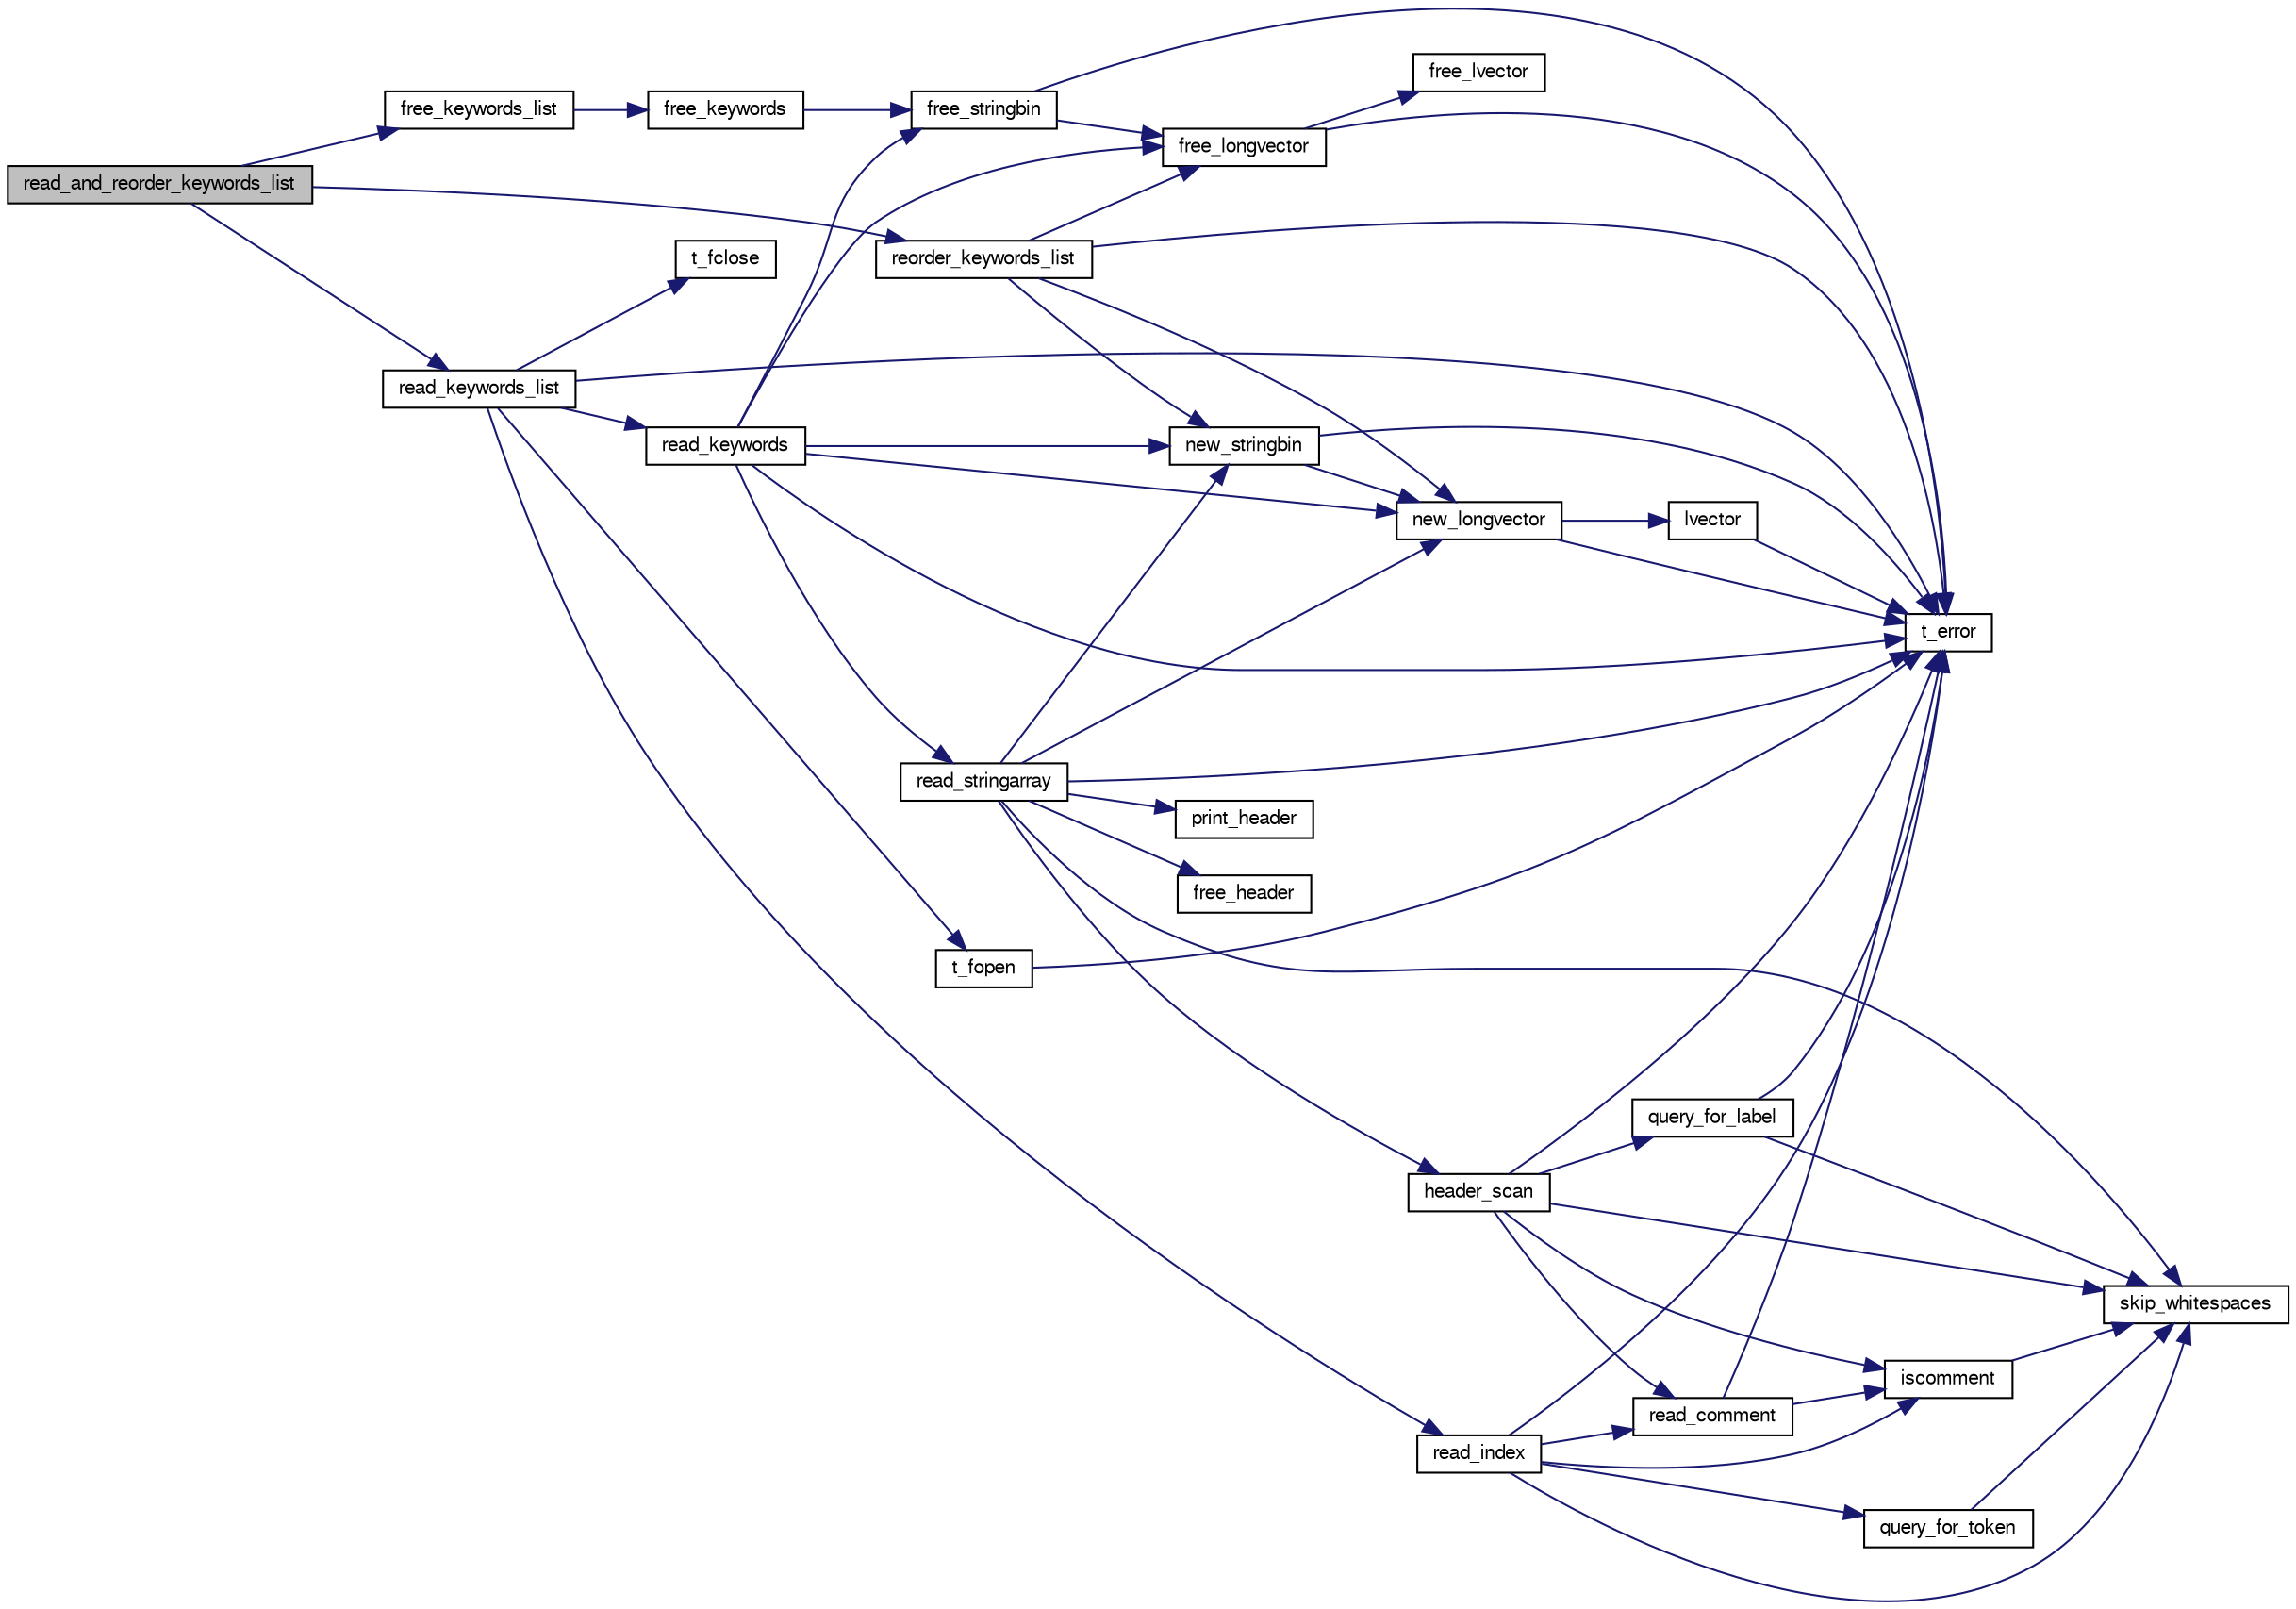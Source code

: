 digraph "read_and_reorder_keywords_list"
{
  bgcolor="transparent";
  edge [fontname="FreeSans",fontsize="10",labelfontname="FreeSans",labelfontsize="10"];
  node [fontname="FreeSans",fontsize="10",shape=record];
  rankdir="LR";
  Node1 [label="read_and_reorder_keywords_list",height=0.2,width=0.4,color="black", fillcolor="grey75", style="filled" fontcolor="black"];
  Node1 -> Node2 [color="midnightblue",fontsize="10",style="solid",fontname="FreeSans"];
  Node2 [label="free_keywords_list",height=0.2,width=0.4,color="black",URL="$key_8palette_8c.html#a9e48794372d3e26a60e1225896601049"];
  Node2 -> Node3 [color="midnightblue",fontsize="10",style="solid",fontname="FreeSans"];
  Node3 [label="free_keywords",height=0.2,width=0.4,color="black",URL="$key_8palette_8c.html#a0baa14991a251ae7376d5d6653bdad81"];
  Node3 -> Node4 [color="midnightblue",fontsize="10",style="solid",fontname="FreeSans"];
  Node4 [label="free_stringbin",height=0.2,width=0.4,color="black",URL="$alloc_8c.html#af958f3e478eeda8eee273758886c5b11"];
  Node4 -> Node5 [color="midnightblue",fontsize="10",style="solid",fontname="FreeSans"];
  Node5 [label="free_longvector",height=0.2,width=0.4,color="black",URL="$alloc_8c.html#a04fde7eac99d9b9020b658a49670f86c"];
  Node5 -> Node6 [color="midnightblue",fontsize="10",style="solid",fontname="FreeSans"];
  Node6 [label="free_lvector",height=0.2,width=0.4,color="black",URL="$alloc_8c.html#a06786bf777613d3724c0f5e8425a03af"];
  Node5 -> Node7 [color="midnightblue",fontsize="10",style="solid",fontname="FreeSans"];
  Node7 [label="t_error",height=0.2,width=0.4,color="black",URL="$error_8c.html#af79ef7c6656ef0f3d2786e2b09c1755f"];
  Node4 -> Node7 [color="midnightblue",fontsize="10",style="solid",fontname="FreeSans"];
  Node1 -> Node8 [color="midnightblue",fontsize="10",style="solid",fontname="FreeSans"];
  Node8 [label="read_keywords_list",height=0.2,width=0.4,color="black",URL="$key_8palette_8c.html#a26c92fd9046041021a83d018629b38ee"];
  Node8 -> Node9 [color="midnightblue",fontsize="10",style="solid",fontname="FreeSans"];
  Node9 [label="t_fopen",height=0.2,width=0.4,color="black",URL="$t__io_8c.html#af34ea3bc62c51f24c92b1fd2e9efe91a"];
  Node9 -> Node7 [color="midnightblue",fontsize="10",style="solid",fontname="FreeSans"];
  Node8 -> Node10 [color="midnightblue",fontsize="10",style="solid",fontname="FreeSans"];
  Node10 [label="read_index",height=0.2,width=0.4,color="black",URL="$t__io_8c.html#a4b849b51d19c0c7eb0d3f6517513bb17"];
  Node10 -> Node11 [color="midnightblue",fontsize="10",style="solid",fontname="FreeSans"];
  Node11 [label="iscomment",height=0.2,width=0.4,color="black",URL="$t__io_8c.html#a7c23c08c6ea72264dc91ddab0d36e918"];
  Node11 -> Node12 [color="midnightblue",fontsize="10",style="solid",fontname="FreeSans"];
  Node12 [label="skip_whitespaces",height=0.2,width=0.4,color="black",URL="$t__io_8c.html#a52f4f85b1ef75f4ccd947da5d1a28af6"];
  Node10 -> Node13 [color="midnightblue",fontsize="10",style="solid",fontname="FreeSans"];
  Node13 [label="query_for_token",height=0.2,width=0.4,color="black",URL="$t__io_8c.html#accb5bbd1a0ed2479fdc1de3a0ae375b5"];
  Node13 -> Node12 [color="midnightblue",fontsize="10",style="solid",fontname="FreeSans"];
  Node10 -> Node14 [color="midnightblue",fontsize="10",style="solid",fontname="FreeSans"];
  Node14 [label="read_comment",height=0.2,width=0.4,color="black",URL="$t__io_8c.html#a8b4a8b2cd01f0fb435ec5e7340f80d87"];
  Node14 -> Node11 [color="midnightblue",fontsize="10",style="solid",fontname="FreeSans"];
  Node14 -> Node7 [color="midnightblue",fontsize="10",style="solid",fontname="FreeSans"];
  Node10 -> Node12 [color="midnightblue",fontsize="10",style="solid",fontname="FreeSans"];
  Node10 -> Node7 [color="midnightblue",fontsize="10",style="solid",fontname="FreeSans"];
  Node8 -> Node7 [color="midnightblue",fontsize="10",style="solid",fontname="FreeSans"];
  Node8 -> Node15 [color="midnightblue",fontsize="10",style="solid",fontname="FreeSans"];
  Node15 [label="read_keywords",height=0.2,width=0.4,color="black",URL="$key_8palette_8c.html#a063db1416b2abf389b6e5afd75e686f9"];
  Node15 -> Node7 [color="midnightblue",fontsize="10",style="solid",fontname="FreeSans"];
  Node15 -> Node16 [color="midnightblue",fontsize="10",style="solid",fontname="FreeSans"];
  Node16 [label="read_stringarray",height=0.2,width=0.4,color="black",URL="$t__io_8c.html#a6011104aff53ee36bb0bbc45f310c264"];
  Node16 -> Node17 [color="midnightblue",fontsize="10",style="solid",fontname="FreeSans"];
  Node17 [label="free_header",height=0.2,width=0.4,color="black",URL="$alloc_8c.html#ab34729f5dfee5755cc6a29fdadc39e08"];
  Node16 -> Node18 [color="midnightblue",fontsize="10",style="solid",fontname="FreeSans"];
  Node18 [label="header_scan",height=0.2,width=0.4,color="black",URL="$t__io_8c.html#af433a9538cd3814bd8f400569204cc1f"];
  Node18 -> Node11 [color="midnightblue",fontsize="10",style="solid",fontname="FreeSans"];
  Node18 -> Node19 [color="midnightblue",fontsize="10",style="solid",fontname="FreeSans"];
  Node19 [label="query_for_label",height=0.2,width=0.4,color="black",URL="$t__io_8c.html#acb404df2728e7f58f17a304f56e261d5"];
  Node19 -> Node12 [color="midnightblue",fontsize="10",style="solid",fontname="FreeSans"];
  Node19 -> Node7 [color="midnightblue",fontsize="10",style="solid",fontname="FreeSans"];
  Node18 -> Node14 [color="midnightblue",fontsize="10",style="solid",fontname="FreeSans"];
  Node18 -> Node12 [color="midnightblue",fontsize="10",style="solid",fontname="FreeSans"];
  Node18 -> Node7 [color="midnightblue",fontsize="10",style="solid",fontname="FreeSans"];
  Node16 -> Node20 [color="midnightblue",fontsize="10",style="solid",fontname="FreeSans"];
  Node20 [label="new_longvector",height=0.2,width=0.4,color="black",URL="$alloc_8c.html#a85853f82d1b0df7d49c675476f31c68f"];
  Node20 -> Node21 [color="midnightblue",fontsize="10",style="solid",fontname="FreeSans"];
  Node21 [label="lvector",height=0.2,width=0.4,color="black",URL="$alloc_8c.html#af4f505f2dcb9ffd8fb12a7750b38b7e5"];
  Node21 -> Node7 [color="midnightblue",fontsize="10",style="solid",fontname="FreeSans"];
  Node20 -> Node7 [color="midnightblue",fontsize="10",style="solid",fontname="FreeSans"];
  Node16 -> Node22 [color="midnightblue",fontsize="10",style="solid",fontname="FreeSans"];
  Node22 [label="new_stringbin",height=0.2,width=0.4,color="black",URL="$alloc_8c.html#afb8b63952126cb174fcc5e09a7949857"];
  Node22 -> Node20 [color="midnightblue",fontsize="10",style="solid",fontname="FreeSans"];
  Node22 -> Node7 [color="midnightblue",fontsize="10",style="solid",fontname="FreeSans"];
  Node16 -> Node23 [color="midnightblue",fontsize="10",style="solid",fontname="FreeSans"];
  Node23 [label="print_header",height=0.2,width=0.4,color="black",URL="$t__io_8c.html#a5018217dd5fbb080ef3de64ac6ec68f7"];
  Node16 -> Node12 [color="midnightblue",fontsize="10",style="solid",fontname="FreeSans"];
  Node16 -> Node7 [color="midnightblue",fontsize="10",style="solid",fontname="FreeSans"];
  Node15 -> Node20 [color="midnightblue",fontsize="10",style="solid",fontname="FreeSans"];
  Node15 -> Node22 [color="midnightblue",fontsize="10",style="solid",fontname="FreeSans"];
  Node15 -> Node4 [color="midnightblue",fontsize="10",style="solid",fontname="FreeSans"];
  Node15 -> Node5 [color="midnightblue",fontsize="10",style="solid",fontname="FreeSans"];
  Node8 -> Node24 [color="midnightblue",fontsize="10",style="solid",fontname="FreeSans"];
  Node24 [label="t_fclose",height=0.2,width=0.4,color="black",URL="$t__io_8c.html#afa95931383ff96048d6ec32f685a5f98"];
  Node1 -> Node25 [color="midnightblue",fontsize="10",style="solid",fontname="FreeSans"];
  Node25 [label="reorder_keywords_list",height=0.2,width=0.4,color="black",URL="$key_8palette_8c.html#aa5af77ec13570fe20c39eae8103f8329"];
  Node25 -> Node7 [color="midnightblue",fontsize="10",style="solid",fontname="FreeSans"];
  Node25 -> Node20 [color="midnightblue",fontsize="10",style="solid",fontname="FreeSans"];
  Node25 -> Node22 [color="midnightblue",fontsize="10",style="solid",fontname="FreeSans"];
  Node25 -> Node5 [color="midnightblue",fontsize="10",style="solid",fontname="FreeSans"];
}
